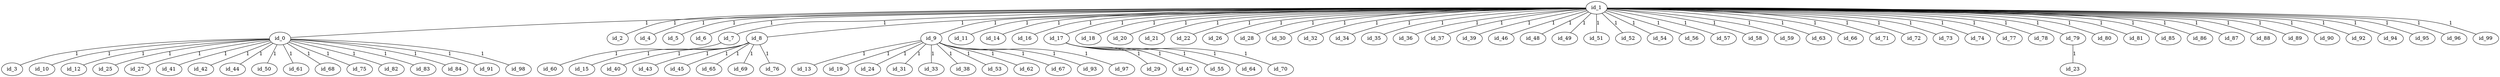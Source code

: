 graph GR{
id_0;
id_1;
id_2;
id_3;
id_4;
id_5;
id_6;
id_7;
id_8;
id_9;
id_10;
id_11;
id_12;
id_13;
id_14;
id_15;
id_16;
id_17;
id_18;
id_19;
id_20;
id_21;
id_22;
id_23;
id_24;
id_25;
id_26;
id_27;
id_28;
id_29;
id_30;
id_31;
id_32;
id_33;
id_34;
id_35;
id_36;
id_37;
id_38;
id_39;
id_40;
id_41;
id_42;
id_43;
id_44;
id_45;
id_46;
id_47;
id_48;
id_49;
id_50;
id_51;
id_52;
id_53;
id_54;
id_55;
id_56;
id_57;
id_58;
id_59;
id_60;
id_61;
id_62;
id_63;
id_64;
id_65;
id_66;
id_67;
id_68;
id_69;
id_70;
id_71;
id_72;
id_73;
id_74;
id_75;
id_76;
id_77;
id_78;
id_79;
id_80;
id_81;
id_82;
id_83;
id_84;
id_85;
id_86;
id_87;
id_88;
id_89;
id_90;
id_91;
id_92;
id_93;
id_94;
id_95;
id_96;
id_97;
id_98;
id_99;
id_1--id_0[label=1];
id_1--id_2[label=1];
id_1--id_4[label=1];
id_1--id_5[label=1];
id_1--id_6[label=1];
id_1--id_7[label=1];
id_1--id_8[label=1];
id_1--id_9[label=1];
id_1--id_11[label=1];
id_1--id_14[label=1];
id_1--id_16[label=1];
id_1--id_17[label=1];
id_1--id_18[label=1];
id_1--id_20[label=1];
id_1--id_21[label=1];
id_1--id_22[label=1];
id_1--id_26[label=1];
id_1--id_28[label=1];
id_1--id_30[label=1];
id_1--id_32[label=1];
id_1--id_34[label=1];
id_1--id_35[label=1];
id_1--id_36[label=1];
id_1--id_37[label=1];
id_1--id_39[label=1];
id_1--id_46[label=1];
id_1--id_48[label=1];
id_1--id_49[label=1];
id_1--id_51[label=1];
id_1--id_52[label=1];
id_1--id_54[label=1];
id_1--id_56[label=1];
id_1--id_57[label=1];
id_1--id_58[label=1];
id_1--id_59[label=1];
id_1--id_63[label=1];
id_1--id_66[label=1];
id_1--id_71[label=1];
id_1--id_72[label=1];
id_1--id_73[label=1];
id_1--id_74[label=1];
id_1--id_77[label=1];
id_1--id_78[label=1];
id_1--id_79[label=1];
id_1--id_80[label=1];
id_1--id_81[label=1];
id_1--id_85[label=1];
id_1--id_86[label=1];
id_1--id_87[label=1];
id_1--id_88[label=1];
id_1--id_89[label=1];
id_1--id_90[label=1];
id_1--id_92[label=1];
id_1--id_94[label=1];
id_1--id_95[label=1];
id_1--id_96[label=1];
id_1--id_99[label=1];
id_0--id_3[label=1];
id_0--id_10[label=1];
id_0--id_12[label=1];
id_0--id_25[label=1];
id_0--id_27[label=1];
id_0--id_41[label=1];
id_0--id_42[label=1];
id_0--id_44[label=1];
id_0--id_50[label=1];
id_0--id_61[label=1];
id_0--id_68[label=1];
id_0--id_75[label=1];
id_0--id_82[label=1];
id_0--id_83[label=1];
id_0--id_84[label=1];
id_0--id_91[label=1];
id_0--id_98[label=1];
id_7--id_60[label=1];
id_8--id_15[label=1];
id_8--id_40[label=1];
id_8--id_43[label=1];
id_8--id_45[label=1];
id_8--id_65[label=1];
id_8--id_69[label=1];
id_8--id_76[label=1];
id_9--id_13[label=1];
id_9--id_19[label=1];
id_9--id_24[label=1];
id_9--id_31[label=1];
id_9--id_33[label=1];
id_9--id_38[label=1];
id_9--id_53[label=1];
id_9--id_62[label=1];
id_9--id_67[label=1];
id_9--id_93[label=1];
id_9--id_97[label=1];
id_17--id_29[label=1];
id_17--id_47[label=1];
id_17--id_55[label=1];
id_17--id_64[label=1];
id_17--id_70[label=1];
id_79--id_23[label=1];
}